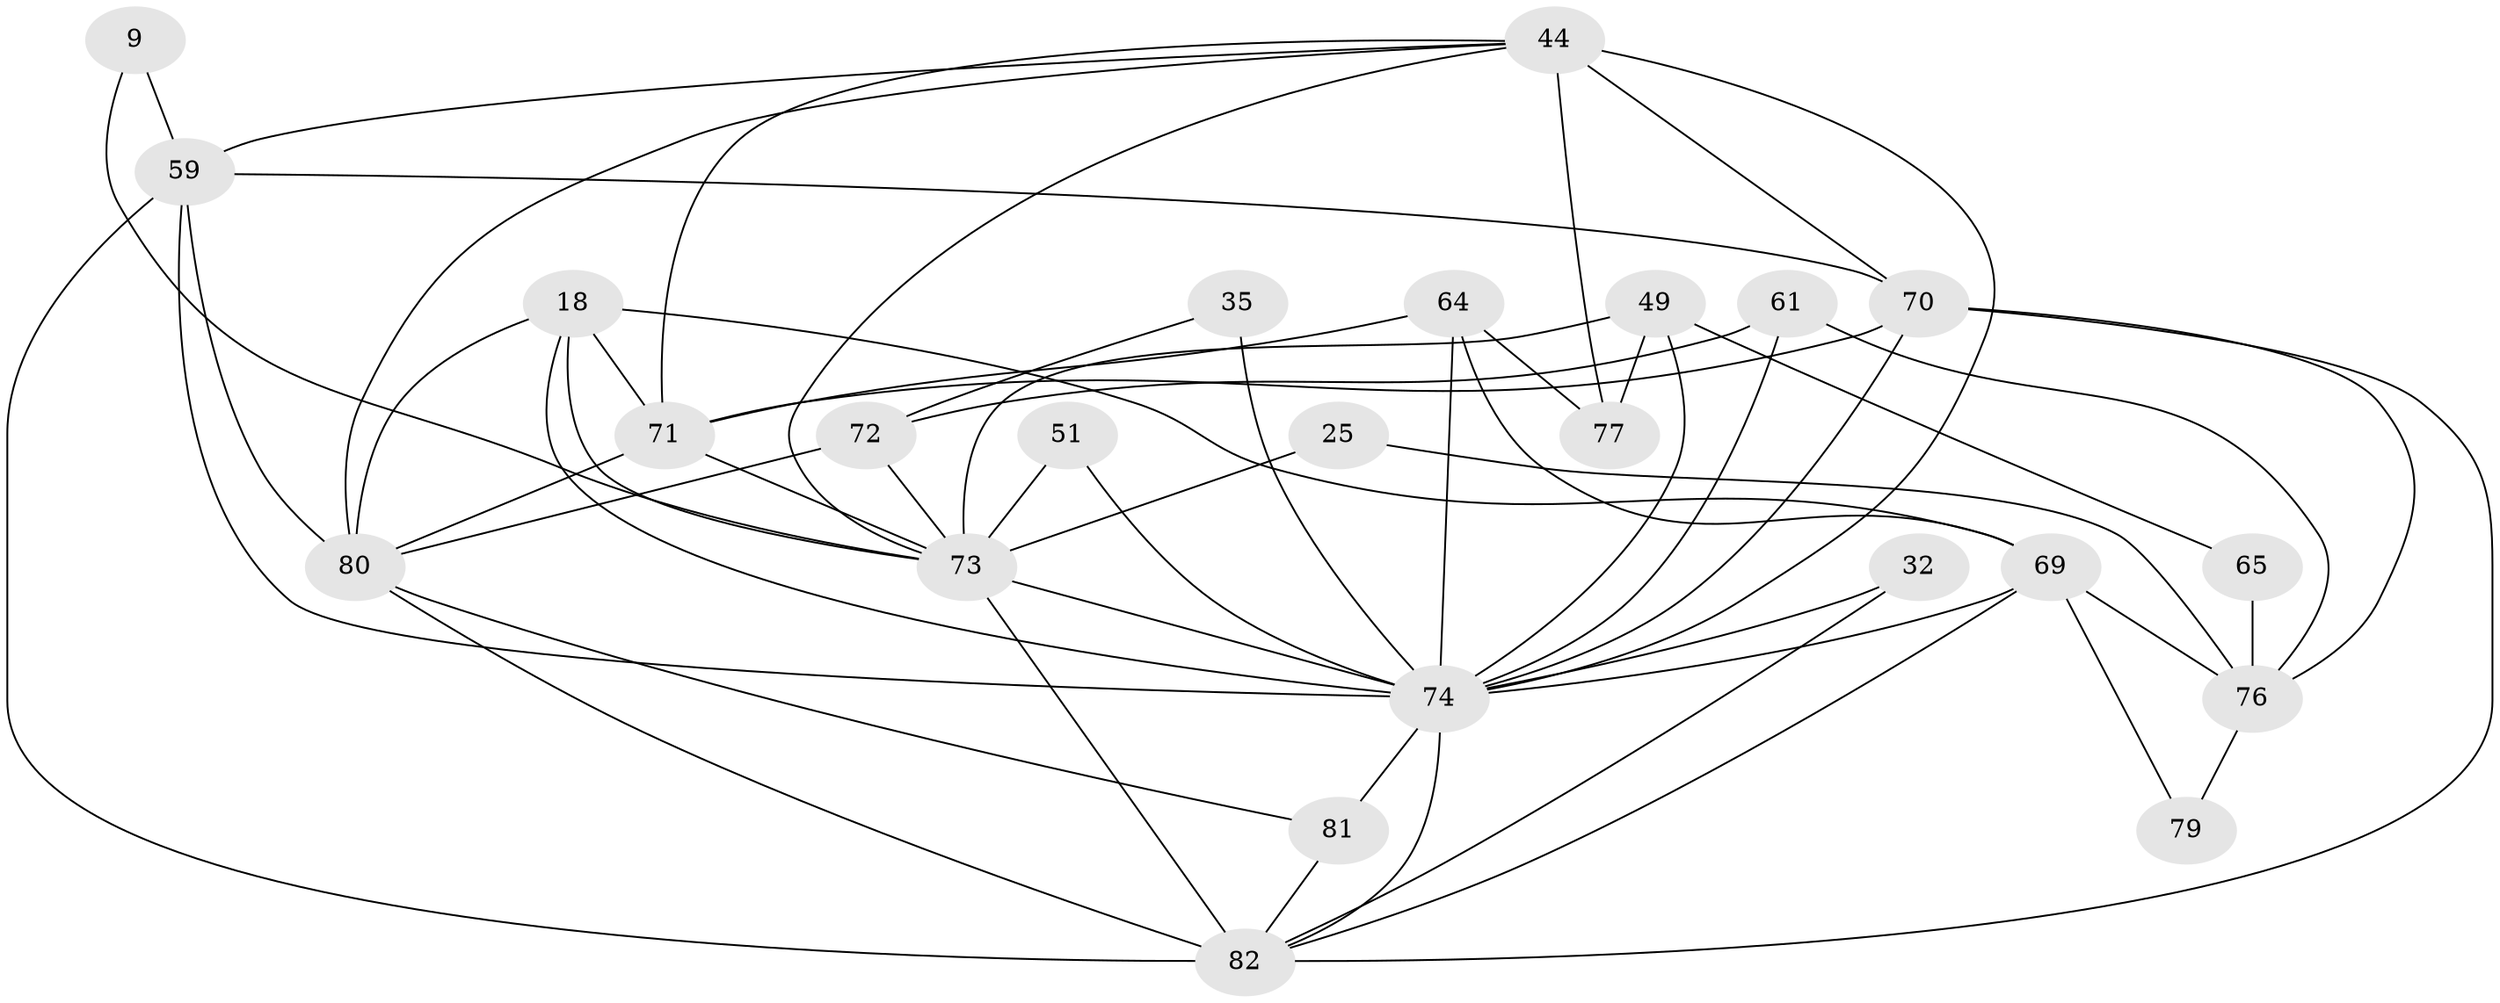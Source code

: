 // original degree distribution, {3: 0.24390243902439024, 2: 0.15853658536585366, 5: 0.18292682926829268, 4: 0.2682926829268293, 6: 0.07317073170731707, 7: 0.06097560975609756, 8: 0.012195121951219513}
// Generated by graph-tools (version 1.1) at 2025/54/03/04/25 21:54:45]
// undirected, 24 vertices, 58 edges
graph export_dot {
graph [start="1"]
  node [color=gray90,style=filled];
  9;
  18;
  25;
  32;
  35;
  44 [super="+26+3"];
  49 [super="+10"];
  51 [super="+5"];
  59 [super="+57"];
  61 [super="+22"];
  64 [super="+46"];
  65;
  69 [super="+6+38+28+66"];
  70 [super="+17+55"];
  71 [super="+62"];
  72 [super="+13"];
  73 [super="+14+52"];
  74 [super="+58+45+56+50"];
  76 [super="+68"];
  77 [super="+39"];
  79;
  80 [super="+31+43+60"];
  81 [super="+78"];
  82 [super="+15+67+75"];
  9 -- 73;
  9 -- 59;
  18 -- 71;
  18 -- 73;
  18 -- 69 [weight=2];
  18 -- 74;
  18 -- 80;
  25 -- 76 [weight=2];
  25 -- 73;
  32 -- 74;
  32 -- 82;
  35 -- 72 [weight=2];
  35 -- 74 [weight=4];
  44 -- 77 [weight=3];
  44 -- 71;
  44 -- 59;
  44 -- 73;
  44 -- 74;
  44 -- 80;
  44 -- 70;
  49 -- 73;
  49 -- 65;
  49 -- 77;
  49 -- 74 [weight=2];
  51 -- 73 [weight=3];
  51 -- 74 [weight=2];
  59 -- 74 [weight=4];
  59 -- 82 [weight=8];
  59 -- 80;
  59 -- 70;
  61 -- 72;
  61 -- 74 [weight=3];
  61 -- 76;
  64 -- 69 [weight=2];
  64 -- 77;
  64 -- 74;
  64 -- 71;
  65 -- 76 [weight=2];
  69 -- 76;
  69 -- 82 [weight=4];
  69 -- 74 [weight=7];
  69 -- 79;
  70 -- 74 [weight=3];
  70 -- 76 [weight=2];
  70 -- 82 [weight=2];
  70 -- 71;
  71 -- 80;
  71 -- 73;
  72 -- 73 [weight=3];
  72 -- 80 [weight=2];
  73 -- 74;
  73 -- 82 [weight=2];
  74 -- 81 [weight=3];
  74 -- 82 [weight=3];
  76 -- 79;
  80 -- 81;
  80 -- 82;
  81 -- 82;
}
